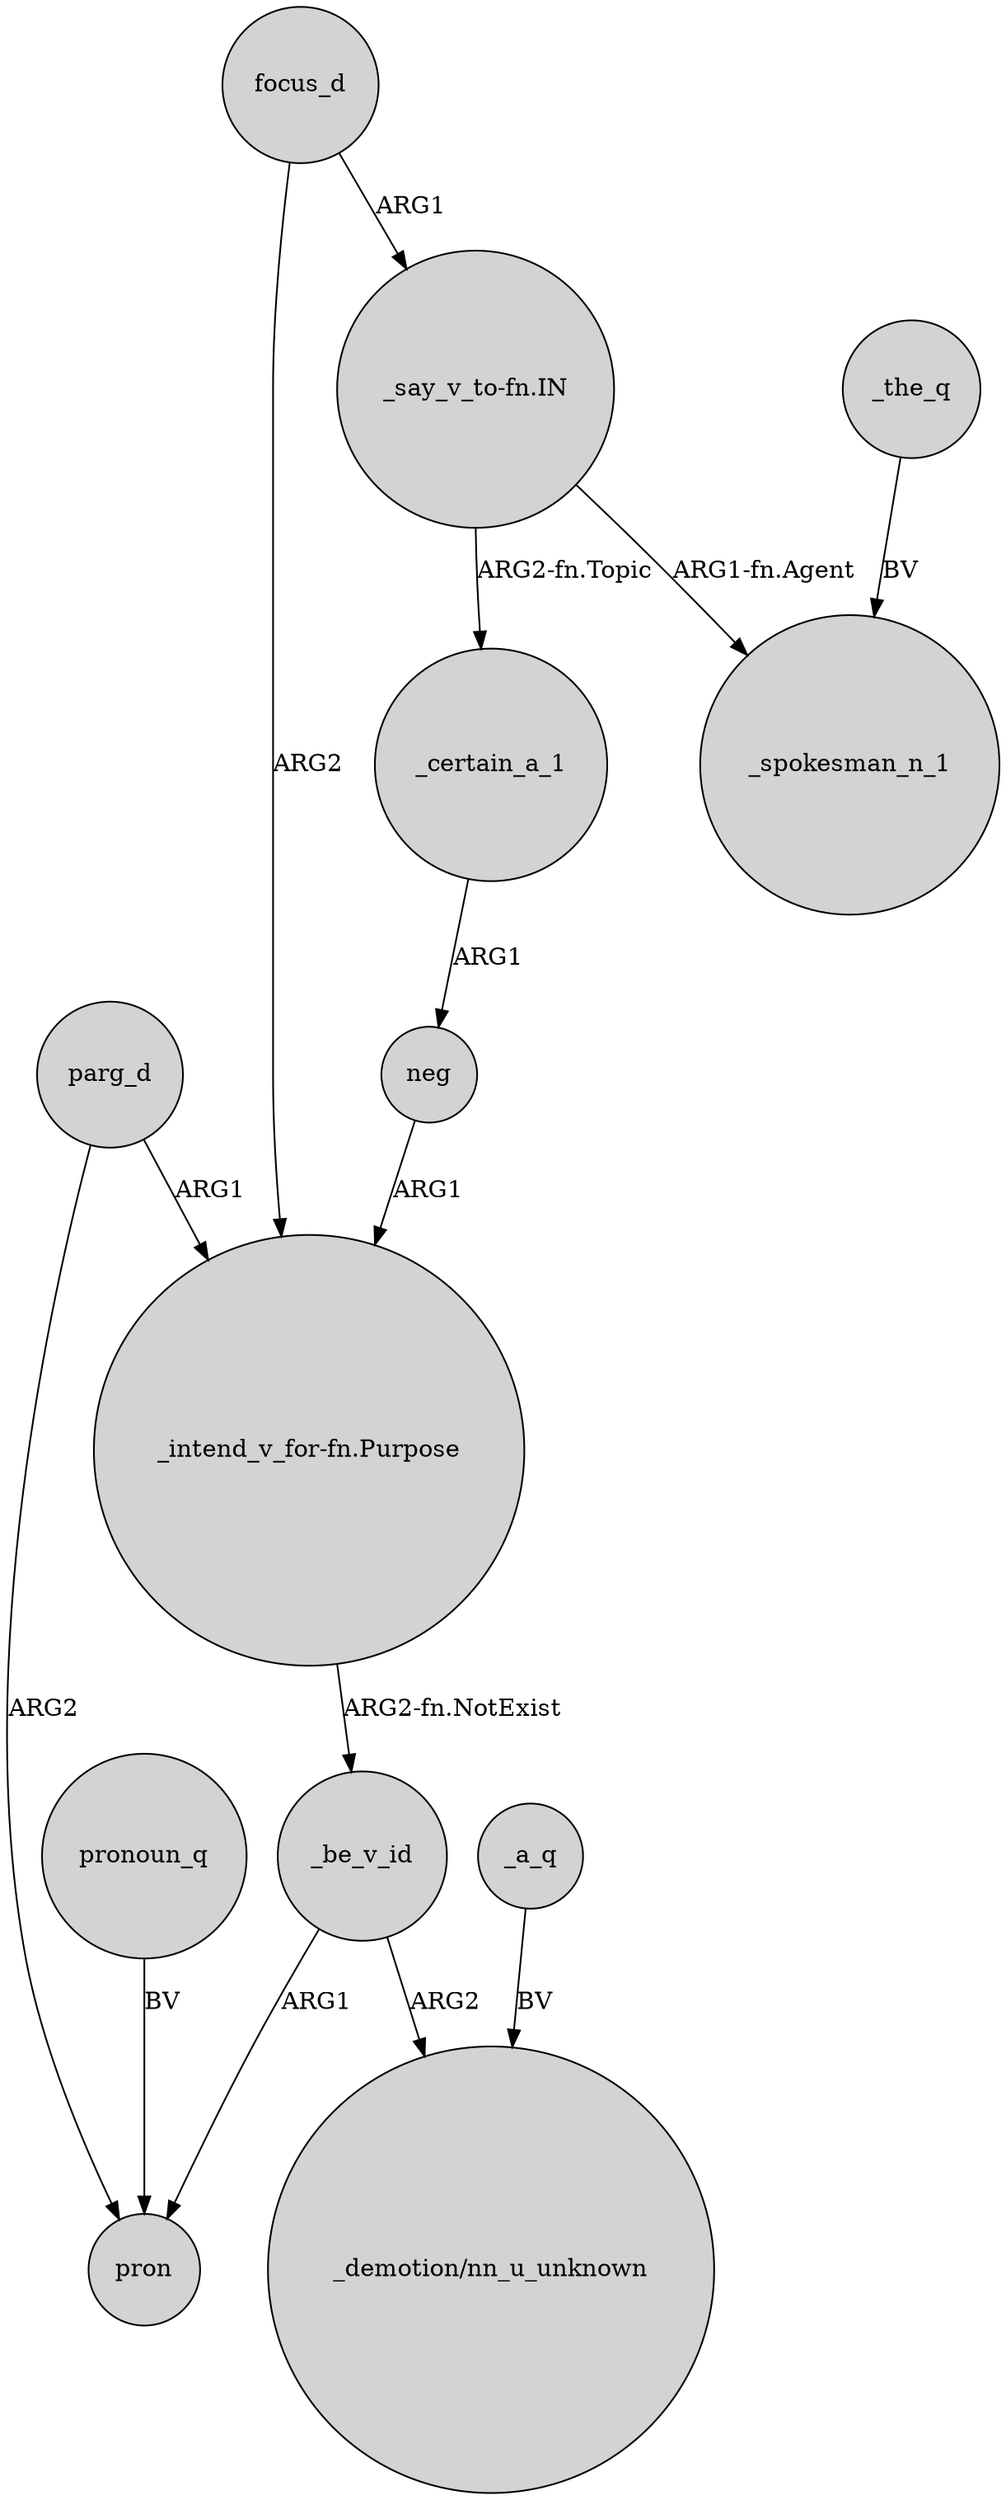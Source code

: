 digraph {
	node [shape=circle style=filled]
	parg_d -> "_intend_v_for-fn.Purpose" [label=ARG1]
	focus_d -> "_intend_v_for-fn.Purpose" [label=ARG2]
	_be_v_id -> "_demotion/nn_u_unknown" [label=ARG2]
	_the_q -> _spokesman_n_1 [label=BV]
	neg -> "_intend_v_for-fn.Purpose" [label=ARG1]
	_be_v_id -> pron [label=ARG1]
	_a_q -> "_demotion/nn_u_unknown" [label=BV]
	"_say_v_to-fn.IN" -> _certain_a_1 [label="ARG2-fn.Topic"]
	parg_d -> pron [label=ARG2]
	"_say_v_to-fn.IN" -> _spokesman_n_1 [label="ARG1-fn.Agent"]
	"_intend_v_for-fn.Purpose" -> _be_v_id [label="ARG2-fn.NotExist"]
	focus_d -> "_say_v_to-fn.IN" [label=ARG1]
	_certain_a_1 -> neg [label=ARG1]
	pronoun_q -> pron [label=BV]
}
